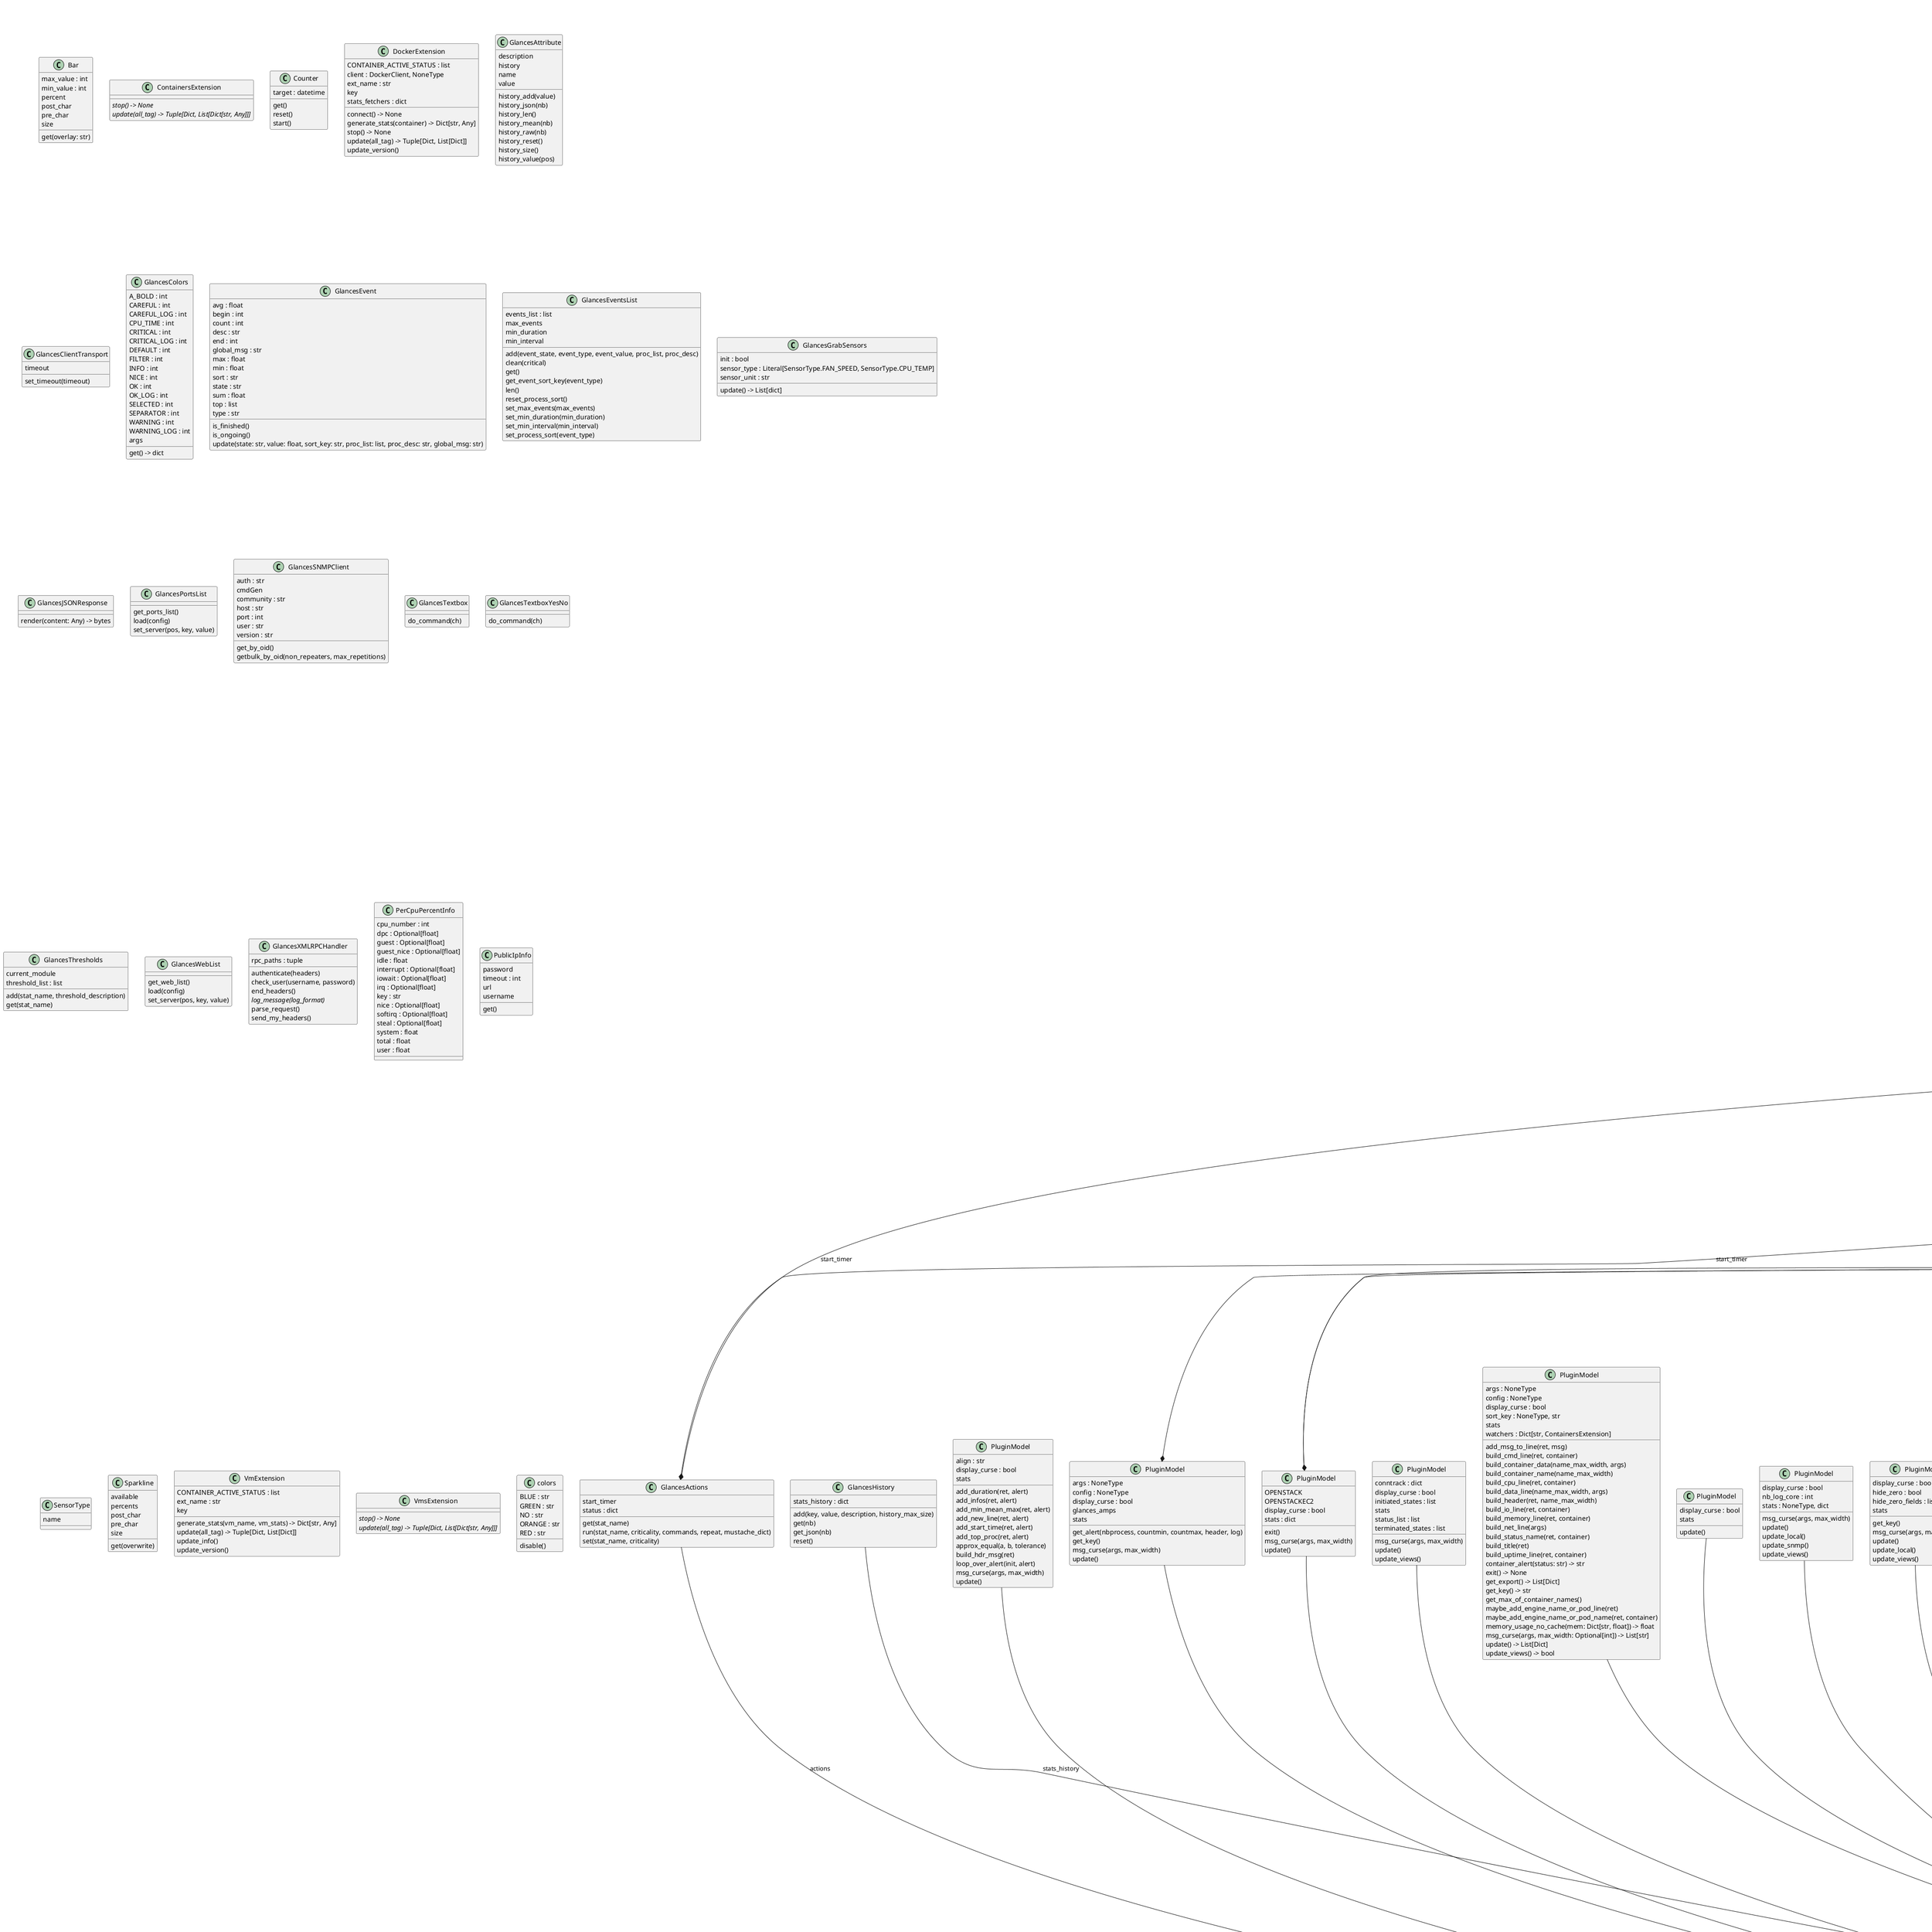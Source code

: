 @startuml classes
set namespaceSeparator none
class "AmdGPU" as glances.plugins.gpu.cards.amd.AmdGPU {
  device_folders : list
  drm_root_folder : str
  {abstract}exit()
  get_device_stats()
}
class "Amp" as glances.amps.default.Amp {
  AUTHOR : str
  DESCRIPTION : str
  EMAIL : str
  NAME : str
  VERSION : str
  update(process_list)
}
class "Amp" as glances.amps.nginx.Amp {
  AUTHOR : str
  DESCRIPTION : str
  EMAIL : str
  NAME : str
  VERSION : str
  update(process_list)
}
class "Amp" as glances.amps.systemd.Amp {
  AUTHOR : str
  DESCRIPTION : str
  EMAIL : str
  NAME : str
  VERSION : str
  update(process_list)
}
class "Amp" as glances.amps.systemv.Amp {
  AUTHOR : str
  DESCRIPTION : str
  EMAIL : str
  NAME : str
  VERSION : str
  update(process_list)
}
class "AmpsList" as glances.amps_list.AmpsList {
  args
  config
  get()
  getList()
  load_configs()
  set(new_dict)
  update()
}
class "AutoDiscovered" as glances.autodiscover.AutoDiscovered {
  add_server(name, ip, port)
  get_servers_list()
  remove_server(name)
  set_server(server_pos, key, value)
}
class "Bar" as glances.outputs.glances_bars.Bar {
  max_value : int
  min_value : int
  percent
  post_char
  pre_char
  size
  get(overlay: str)
}
class "Config" as glances.config.Config {
  config_dir : NoneType
  config_filename : str
  loaded_config_file
  parser : ConfigParser
  re_pattern
  as_dict()
  config_file_paths()
  get_bool_value(section, option, default)
  get_float_value(section, option, default)
  get_int_value(section, option, default)
  get_list_value(section, option, default, separator)
  get_value(section, option, default)
  has_section(section)
  items(section)
  read()
  sections()
  sections_set_default()
  set_default(section, option, default)
  set_default_cwc(section, option_header, cwc)
}
class "ContainersExtension" as glances.plugins.containers.engines.ContainersExtension {
  {abstract}stop() -> None
  {abstract}update(all_tag) -> Tuple[Dict, List[Dict[str, Any]]]
}
class "Counter" as glances.timer.Counter {
  target : datetime
  get()
  reset()
  start()
}
class "CpuInfo" as glances.cpu_percent.CpuInfo {
  cpu_hz : Optional[float]
  cpu_hz_current : Optional[float]
  cpu_name : str
}
class "CpuPercent" as glances.cpu_percent.CpuPercent {
  cached_timer_cpu : int
  cached_timer_cpu_info : int
  cpu_info
  cpu_percent : float, list
  percpu_percent
  timer_cpu
  timer_cpu_info
  timer_percpu
  get_cpu() -> float
  get_info() -> CpuInfo
  get_key()
  get_percpu() -> List[PerCpuPercentInfo]
}
class "DockerExtension" as glances.plugins.containers.engines.docker.DockerExtension {
  CONTAINER_ACTIVE_STATUS : list
  client : DockerClient, NoneType
  ext_name : str
  key
  stats_fetchers : dict
  connect() -> None
  generate_stats(container) -> Dict[str, Any]
  stop() -> None
  update(all_tag) -> Tuple[Dict, List[Dict]]
  update_version()
}
class "DockerStatsFetcher" as glances.plugins.containers.engines.docker.DockerStatsFetcher {
  MANDATORY_MEMORY_FIELDS : list
  activity_stats
  time_since_update
  stop()
}
class "Export" as glances.exports.glances_cassandra.Export {
  cluster
  export_enable : bool
  keyspace : NoneType
  password : NoneType
  protocol_version : int
  replication_factor : int
  session
  table : NoneType
  username : NoneType
  exit()
  export(name, columns, points)
  init()
}
class "Export" as glances.exports.glances_couchdb.Export {
  client : NoneType
  export_enable : bool
  export(name, columns, points)
  init()
}
class "Export" as glances.exports.glances_csv.Export {
  csv_file
  csv_filename
  export_enable : bool
  first_line : bool
  old_header : NoneType
  writer
  exit()
  {abstract}export(name, columns, points)
  update(stats)
}
class "Export" as glances.exports.glances_elasticsearch.Export {
  client : NoneType
  export_enable : bool
  index : NoneType
  export(name, columns, points)
  init()
}
class "Export" as glances.exports.glances_graph.Export {
  export_enable : bool
  generate_every : int
  height : int
  path
  style
  width : int
  exit()
  export(title, data)
  update(stats)
}
class "Export" as glances.exports.glances_graphite.Export {
  client : NoneType
  debug : bool
  export_enable : bool
  port : int
  prefix : NoneType, str
  system_name : NoneType
  export(name, columns, points)
  init()
}
class "Export" as glances.exports.glances_influxdb.Export {
  client : NoneType
  db : NoneType
  export_enable : bool
  hostname : NoneType
  password : NoneType
  prefix : NoneType
  protocol : str
  tags : NoneType
  user : NoneType
  export(name, columns, points)
  init()
}
class "Export" as glances.exports.glances_influxdb2.Export {
  bucket : NoneType
  client : NoneType
  export_enable : bool
  hostname : NoneType
  interval : NoneType, int
  org : NoneType
  prefix : NoneType
  protocol : str
  tags : NoneType
  token : NoneType
  export(name, columns, points)
  init()
}
class "Export" as glances.exports.glances_json.Export {
  buffer : dict
  export_enable : bool
  json_file
  json_filename
  exit()
  export(name, columns, points)
}
class "Export" as glances.exports.glances_kafka.Export {
  client : NoneType
  compression : NoneType
  export_enable : bool
  tags : NoneType
  topic : NoneType
  exit()
  export(name, columns, points)
  init()
}
class "Export" as glances.exports.glances_mongodb.Export {
  client : NoneType
  db : NoneType
  export_enable : bool
  password : NoneType
  user : NoneType
  database()
  export(name, columns, points)
  init()
}
class "Export" as glances.exports.glances_mqtt.Export {
  callback_api_version
  client : NoneType
  devicename
  export_enable : bool
  password : NoneType
  port
  tls : str
  topic : NoneType, str
  topic_structure
  user : NoneType, str
  export(name, columns, points)
  init()
}
class "Export" as glances.exports.glances_opentsdb.Export {
  client : NoneType
  export_enable : bool
  prefix : NoneType, str
  tags : NoneType
  exit()
  export(name, columns, points)
  init()
}
class "Export" as glances.exports.glances_prometheus.Export {
  METRIC_SEPARATOR : str
  export_enable : bool
  labels : str
  prefix : str
  export(name, columns, points)
  init()
}
class "Export" as glances.exports.glances_rabbitmq.Export {
  client : NoneType
  export_enable : bool
  hostname
  password : NoneType
  protocol : NoneType, str
  queue : NoneType
  user : NoneType
  export(name, columns, points)
  init()
}
class "Export" as glances.exports.glances_restful.Export {
  buffer : dict
  client : NoneType, str
  export_enable : bool
  path : NoneType
  protocol : NoneType
  export(name, columns, points)
  init()
}
class "Export" as glances.exports.glances_riemann.Export {
  client : NoneType
  export_enable : bool
  hostname
  export(name, columns, points)
  init()
}
class "Export" as glances.exports.glances_statsd.Export {
  client : NoneType
  export_enable : bool
  prefix : NoneType, str
  export(name, columns, points)
  init()
}
class "Export" as glances.exports.glances_zeromq.Export {
  client : NoneType, Socket
  context : Context, NoneType
  export_enable : bool
  prefix : NoneType
  exit()
  export(name, columns, points)
  init()
}
class "FolderList" as glances.folder_list.FolderList {
  config
  first_grab : bool
  timer_folders : list
  careful(item)
  critical(item)
  get()
  getAll()
  path(item)
  set(new_list)
  setAll(new_list)
  update(key)
  warning(item)
}
class "GlancesActions" as glances.actions.GlancesActions {
  start_timer
  status : dict
  get(stat_name)
  run(stat_name, criticality, commands, repeat, mustache_dict)
  set(stat_name, criticality)
}
class "GlancesAmp" as glances.amps.amp.GlancesAmp {
  AUTHOR : str
  DESCRIPTION : str
  EMAIL : str
  NAME : str
  VERSION : str
  amp_name : str
  args : NoneType
  configs : dict
  timer
  count()
  count_max()
  count_min()
  enable()
  get(key)
  load_config(config)
  one_line()
  refresh()
  regex()
  result()
  set_count(count)
  set_result(result, separator)
  should_update()
  time_until_refresh()
  update_wrapper(process_list)
}
class "GlancesAttribute" as glances.attribute.GlancesAttribute {
  description
  history
  name
  value
  history_add(value)
  history_json(nb)
  history_len()
  history_mean(nb)
  history_raw(nb)
  history_reset()
  history_size()
  history_value(pos)
}
class "GlancesAutoDiscoverClient" as glances.autodiscover.GlancesAutoDiscoverClient {
  info
  zeroconf
  close()
  find_active_ip_address()
}
class "GlancesAutoDiscoverListener" as glances.autodiscover.GlancesAutoDiscoverListener {
  servers
  add_service(zeroconf, srv_type, srv_name)
  get_servers_list()
  remove_service(zeroconf, srv_type, srv_name)
  set_server(server_pos, key, value)
}
class "GlancesAutoDiscoverServer" as glances.autodiscover.GlancesAutoDiscoverServer {
  browser
  listener
  zeroconf
  zeroconf_enable_tag : bool
  close()
  get_servers_list()
  set_server(server_pos, key, value)
}
class "GlancesClient" as glances.client.GlancesClient {
  args : NoneType
  client : ServerProxy
  client_mode
  config : NoneType
  quiet
  refresh_time
  return_to_browser : bool
  screen
  stats
  uri : str
  end()
  log_and_exit(msg)
  login()
  serve_forever()
  update()
  update_glances()
  update_snmp()
}
class "GlancesClientBrowser" as glances.client_browser.GlancesClientBrowser {
  args : NoneType
  autodiscover_server : NoneType
  config : NoneType
  password : NoneType
  screen
  static_server : NoneType
  end()
  get_servers_list()
  load()
  serve_forever()
  set_in_selected(key, value)
}
class "GlancesClientTransport" as glances.client.GlancesClientTransport {
  timeout
  set_timeout(timeout)
}
class "GlancesColors" as glances.outputs.glances_colors.GlancesColors {
  A_BOLD : int
  CAREFUL : int
  CAREFUL_LOG : int
  CPU_TIME : int
  CRITICAL : int
  CRITICAL_LOG : int
  DEFAULT : int
  FILTER : int
  INFO : int
  NICE : int
  OK : int
  OK_LOG : int
  SELECTED : int
  SEPARATOR : int
  WARNING : int
  WARNING_LOG : int
  args
  get() -> dict
}
class "GlancesCursesBrowser" as glances.outputs.glances_curses_browser.GlancesCursesBrowser {
  active_server
  cursor
  cursor_position : int
  first_scan : bool
  is_end : bool
  pressedkey
  cursor_down(stats)
  cursor_pagedown(stats)
  cursor_pageup(stats)
  cursor_up(stats)
  display(stats, cs_status)
  flush(stats)
  get_pagelines(stats)
  update(stats, duration, cs_status, return_to_browser)
}
class "GlancesCursesClient" as glances.outputs.glances_curses.GlancesCursesClient {
}
class "GlancesCursesStandalone" as glances.outputs.glances_curses.GlancesCursesStandalone {
}
class "GlancesEvent" as glances.event.GlancesEvent {
  avg : float
  begin : int
  count : int
  desc : str
  end : int
  global_msg : str
  max : float
  min : float
  sort : str
  state : str
  sum : float
  top : list
  type : str
  is_finished()
  is_ongoing()
  update(state: str, value: float, sort_key: str, proc_list: list, proc_desc: str, global_msg: str)
}
class "GlancesEventsList" as glances.events_list.GlancesEventsList {
  events_list : list
  max_events
  min_duration
  min_interval
  add(event_state, event_type, event_value, proc_list, proc_desc)
  clean(critical)
  get()
  get_event_sort_key(event_type)
  len()
  reset_process_sort()
  set_max_events(max_events)
  set_min_duration(min_duration)
  set_min_interval(min_interval)
  set_process_sort(event_type)
}
class "GlancesExport" as glances.exports.export.GlancesExport {
  args : NoneType
  config : NoneType
  export_enable : bool
  export_name : str
  host : NoneType
  non_exportable_plugins : list
  port : NoneType
  build_export(stats)
  exit()
  {abstract}export(name, columns, points)
  get_item_key(item)
  last_exported_list()
  load_conf(section, mandatories, options)
  parse_tags(tags)
  plugins_to_export(stats)
  update(stats)
}
class "GlancesFilter" as glances.filter.GlancesFilter {
  filter
  filter_input
  filter_key
  filter_re
  is_filtered(process)
}
class "GlancesFilterList" as glances.filter.GlancesFilterList {
  filter
  is_filtered(process)
}
class "GlancesGrabBat" as glances.plugins.sensors.sensor.glances_batpercent.GlancesGrabBat {
  bat : NoneType
  bat_list : list
  battery_percent
  get()
  update()
}
class "GlancesGrabHDDTemp" as glances.plugins.sensors.sensor.glances_hddtemp.GlancesGrabHDDTemp {
  args : NoneType
  cache : bytes, str
  hddtemp_list : list
  host : str
  port : int
  fetch()
  get()
  reset()
}
class "GlancesGrabSensors" as glances.plugins.sensors.GlancesGrabSensors {
  init : bool
  sensor_type : Literal[SensorType.FAN_SPEED, SensorType.CPU_TEMP]
  sensor_unit : str
  update() -> List[dict]
}
class "GlancesHistory" as glances.history.GlancesHistory {
  stats_history : dict
  add(key, value, description, history_max_size)
  get(nb)
  get_json(nb)
  reset()
}
class "GlancesIRQ" as glances.plugins.irq.GlancesIRQ {
  IRQ_FILE : str
  cpu_number : int
  lasts : dict
  stats : list
  get()
  get_key()
  reset()
}
class "GlancesInstance" as glances.server.GlancesInstance {
  cached_time
  stats
  timer
  getAll()
  getAllLimits()
  getAllPlugins()
  getAllViews()
  getPlugin(plugin)
  getPluginView(plugin)
  init()
}
class "GlancesJSONResponse" as glances.outputs.glances_restful_api.GlancesJSONResponse {
  render(content: Any) -> bytes
}
class "GlancesMain" as glances.main.GlancesMain {
  DEFAULT_REFRESH_TIME : int
  args : Namespace, NoneType
  cached_time : int
  client_tag : bool
  config
  example_of_use : str
  password : str
  server_port : int
  username : str
  web_server_port : int
  check_mode_compatibility()
  get_args()
  get_config()
  get_mode()
  init_args()
  init_client_server(args)
  init_debug(args)
  init_plugins(args)
  init_refresh_rate(args)
  init_ui_mode(args)
  is_client()
  is_client_browser()
  is_server()
  is_standalone()
  is_webserver()
  parse_args()
  version_msg()
}
class "GlancesPassword" as glances.password.GlancesPassword {
  config : NoneType
  password_dir
  password_file
  password_filename : str
  username : str
  check_password(hashed_password, plain_password)
  get_hash(plain_password, salt)
  get_password(description, confirm, clear)
  hash_password(plain_password)
  load_password()
  local_password_path()
  save_password(hashed_password)
}
class "GlancesPasswordList" as glances.password_list.GlancesPasswordList {
  get_password(host)
  load(config)
  set_password(host, password)
}
class "GlancesPluginModel" as glances.plugins.plugin.model.GlancesPluginModel {
  actions
  alias : dict
  align
  args : NoneType
  fields_description : NoneType
  hide_zero : bool
  hide_zero_fields : list
  input_method
  items_history_list : NoneType
  limits
  plugin_name
  refresh_timer
  short_system_name
  stats : NoneType
  stats_history
  stats_init_value : dict
  stats_previous : NoneType
  time_since_last_update : NoneType
  views : dict
  auto_unit(number, low_precision, min_symbol, none_symbol)
  curse_add_line(msg, decoration, optional, additional, splittable)
  curse_add_stat(key, width, header, display_key, separator, trailer)
  curse_new_line()
  exit()
  filter_stats(stats)
  get_alert(current, minimum, maximum, highlight_zero, is_max, header, action_key, log)
  get_alert_log(current, minimum, maximum, header, action_key)
  get_conf_value(value, header, plugin_name, default)
  get_export()
  get_export_history(item)
  get_init_value()
  get_item_info(item, key, default)
  get_items_history_list()
  get_json()
  get_json_views(item, key, option)
  get_key()
  get_limit(criticality, stat_name)
  get_limit_action(criticality, stat_name)
  get_limit_log(stat_name, default_action)
  get_limits(item)
  get_raw()
  get_raw_history(item, nb)
  get_raw_stats_item(item)
  get_raw_stats_value(item, value)
  get_refresh()
  get_refresh_time()
  get_stat_name(header)
  get_stats()
  get_stats_action()
  get_stats_display(args, max_width)
  get_stats_history(item, nb)
  get_stats_item(item)
  get_stats_snmp(bulk, snmp_oid)
  get_stats_value(item, value)
  get_trend(item, nb)
  get_views(item, key, option)
  has_alias(header)
  history_enable()
  init_stats_history()
  is_disabled(plugin_name)
  is_display(value, header)
  is_enabled(plugin_name)
  is_hide(value, header)
  is_limit(criticality, stat_name)
  is_show(value, header)
  load_limits(config)
  manage_action(stat_name, trigger, header, action_key)
  manage_threshold(stat_name, trigger)
  msg_curse(args, max_width)
  read_alias()
  reset()
  reset_stats_history()
  reset_views()
  set_limits(item, value)
  set_refresh(value)
  set_stats(input_stats)
  set_views(input_views)
  sorted_stats()
  trend_msg(trend, significant)
  update_stats_history()
  update_views()
}
class "GlancesPortsList" as glances.ports_list.GlancesPortsList {
  get_ports_list()
  load(config)
  set_server(pos, key, value)
}
class "GlancesProcesses" as glances.processes.GlancesProcesses {
  args : NoneType
  auto_sort : NoneType, bool
  cache_timeout : int
  cache_timer
  disable_extended_tag : bool
  disable_gids : bool
  disable_io_counters : bool
  disable_tag : bool
  export_process_filter
  extended_process : NoneType, dict
  io_old : dict
  max_processes
  no_kernel_threads : bool
  pid_max
  process_filter
  process_filter_input
  process_filter_key
  process_filter_re
  processcount : dict
  processes_count
  processlist : list
  processlist_cache : dict
  processlist_export : list
  sort_key
  sort_reverse
  disable()
  disable_extended()
  disable_kernel_threads()
  enable()
  enable_extended()
  get_count()
  get_export()
  get_extended_stats(proc)
  get_list(sorted_by, as_programs)
  get_max_values(key)
  is_selected_extended_process(position)
  kill(pid, timeout)
  max_values()
  nice_decrease(pid)
  nice_increase(pid)
  reset_internal_cache()
  reset_max_values()
  reset_processcount()
  set_args(args)
  set_max_values(key, value)
  set_sort_key(key, auto)
  update()
  update_export_list(processlist)
  update_list(processlist)
  update_processcount(plist)
}
class "GlancesRestfulApi" as glances.outputs.glances_restful_api.GlancesRestfulApi {
  API_VERSION : str
  STATIC_PATH
  TEMPLATE_PATH
  args : NoneType
  bind_url : str
  config : NoneType
  plugins_list
  stats : NoneType
  timer
  url_prefix : str
  uvicorn_server : NoneType
  authentication(creds: Annotated[HTTPBasicCredentials, Depends(security)])
  end()
  load_config(config)
  start(stats: GlancesStats) -> None
}
class "GlancesSNMPClient" as glances.snmp.GlancesSNMPClient {
  auth : str
  cmdGen
  community : str
  host : str
  port : int
  user : str
  version : str
  get_by_oid()
  getbulk_by_oid(non_repeaters, max_repetitions)
}
class "GlancesServer" as glances.server.GlancesServer {
  args : NoneType
  autodiscover_client
  server
  add_user(username, password)
  end()
  serve_forever()
}
class "GlancesStandalone" as glances.standalone.GlancesStandalone {
  args : NoneType
  config : NoneType
  outdated
  quiet
  refresh_time
  screen
  stats
  display_modules_list()
  end()
  serve_forever()
  serve_issue()
  serve_n(n)
}
class "GlancesStaticServer" as glances.static_list.GlancesStaticServer {
  get_servers_list()
  load(config)
  set_server(server_pos, key, value)
}
class "GlancesStats" as glances.stats.GlancesStats {
  args : NoneType
  config : NoneType
  first_export : bool
  header : str
  end()
  export(input_stats)
  getAll()
  getAllAsDict(plugin_list)
  getAllExports(plugin_list)
  getAllExportsAsDict(plugin_list)
  getAllLimits(plugin_list)
  getAllLimitsAsDict(plugin_list)
  getAllViews(plugin_list)
  getAllViewsAsDict(plugin_list)
  getExportsList(enable)
  getPluginsList(enable)
  get_plugin(plugin_name)
  get_plugin_view(plugin_name)
  load_additional_plugins(args, config)
  load_exports(args)
  load_limits(config)
  load_modules(args)
  load_plugins(args)
  update()
}
class "GlancesStatsClient" as glances.stats_client.GlancesStatsClient {
  args : NoneType
  config : NoneType
  set_plugins(input_plugins)
  update(input_stats)
}
class "GlancesStatsClientSNMP" as glances.stats_client_snmp.GlancesStatsClientSNMP {
  args : NoneType
  config : NoneType
  os_name : NoneType
  system_name : NoneType
  check_snmp()
  get_system_name(oid_system_name)
  update()
}
class "GlancesStatsServer" as glances.stats_server.GlancesStatsServer {
  all_stats : defaultdict
  getAll()
  update(input_stats)
}
class "GlancesStdout" as glances.outputs.glances_stdout.GlancesStdout {
  args : NoneType
  config : NoneType
  plugins_list : list
  build_list()
  {abstract}end()
  update(stats, duration)
}
class "GlancesStdoutApiDoc" as glances.outputs.glances_stdout_apidoc.GlancesStdoutApiDoc {
  args : NoneType
  config : NoneType
  {abstract}end()
  update(stats, duration)
}
class "GlancesStdoutCsv" as glances.outputs.glances_stdout_csv.GlancesStdoutCsv {
  args : NoneType
  config : NoneType
  header : bool
  na : str
  plugins_list : list
  separator : str
  build_data(plugin, attribute, stat)
  build_header(plugin, attribute, stat)
  build_list()
  {abstract}end()
  update(stats, duration)
}
class "GlancesStdoutIssue" as glances.outputs.glances_stdout_issue.GlancesStdoutIssue {
  args : NoneType
  config : NoneType
  {abstract}end()
  print_issue(plugin, result, message)
  print_version()
  update(stats, duration)
}
class "GlancesStdoutJson" as glances.outputs.glances_stdout_json.GlancesStdoutJson {
  args : NoneType
  config : NoneType
  plugins_list
  build_list()
  {abstract}end()
  update(stats, duration)
}
class "GlancesTextbox" as glances.outputs.glances_curses.GlancesTextbox {
  do_command(ch)
}
class "GlancesTextboxYesNo" as glances.outputs.glances_curses.GlancesTextboxYesNo {
  do_command(ch)
}
class "GlancesThresholdCareful" as glances.thresholds.GlancesThresholdCareful {
}
class "GlancesThresholdCritical" as glances.thresholds.GlancesThresholdCritical {
}
class "GlancesThresholdOk" as glances.thresholds.GlancesThresholdOk {
}
class "GlancesThresholdWarning" as glances.thresholds.GlancesThresholdWarning {
}
class "GlancesThresholds" as glances.thresholds.GlancesThresholds {
  current_module
  threshold_list : list
  add(stat_name, threshold_description)
  get(stat_name)
}
class "GlancesUvicornServer" as glances.outputs.glances_restful_api.GlancesUvicornServer {
  should_exit : bool
  {abstract}install_signal_handlers()
  run_in_thread(timeout)
}
class "GlancesWebList" as glances.web_list.GlancesWebList {
  get_web_list()
  load(config)
  set_server(pos, key, value)
}
class "GlancesWebServer" as glances.webserver.GlancesWebServer {
  stats
  web
  end()
  serve_forever()
}
class "GlancesXMLRPCHandler" as glances.server.GlancesXMLRPCHandler {
  rpc_paths : tuple
  authenticate(headers)
  check_user(username, password)
  end_headers()
  {abstract}log_message(log_format)
  parse_request()
  send_my_headers()
}
class "GlancesXMLRPCServer" as glances.server.GlancesXMLRPCServer {
  address_family
  bind_address
  bind_port : int
  config : NoneType
  finished : bool
  isAuth : bool
  user_dict : dict
  end()
  serve_forever()
}
class "NvidiaGPU" as glances.plugins.gpu.cards.nvidia.NvidiaGPU {
  device_handles : list
  exit()
  get_device_stats()
}
class "Outdated" as glances.outdated.Outdated {
  args
  cache_dir
  cache_file
  config
  data : dict
  get_pypi_version()
  installed_version()
  is_outdated()
  latest_version()
  load_config(config)
  refresh_date()
}
class "PerCpuPercentInfo" as glances.cpu_percent.PerCpuPercentInfo {
  cpu_number : int
  dpc : Optional[float]
  guest : Optional[float]
  guest_nice : Optional[float]
  idle : float
  interrupt : Optional[float]
  iowait : Optional[float]
  irq : Optional[float]
  key : str
  nice : Optional[float]
  softirq : Optional[float]
  steal : Optional[float]
  system : float
  total : float
  user : float
}
class "PluginModel" as glances.plugins.alert.PluginModel {
  align : str
  display_curse : bool
  stats
  add_duration(ret, alert)
  add_infos(ret, alert)
  add_min_mean_max(ret, alert)
  add_new_line(ret, alert)
  add_start_time(ret, alert)
  add_top_proc(ret, alert)
  approx_equal(a, b, tolerance)
  build_hdr_msg(ret)
  loop_over_alert(init, alert)
  msg_curse(args, max_width)
  update()
}
class "PluginModel" as glances.plugins.amps.PluginModel {
  args : NoneType
  config : NoneType
  display_curse : bool
  glances_amps
  stats
  get_alert(nbprocess, countmin, countmax, header, log)
  get_key()
  msg_curse(args, max_width)
  update()
}
class "PluginModel" as glances.plugins.cloud.PluginModel {
  OPENSTACK
  OPENSTACKEC2
  display_curse : bool
  stats : dict
  exit()
  msg_curse(args, max_width)
  update()
}
class "PluginModel" as glances.plugins.connections.PluginModel {
  conntrack : dict
  display_curse : bool
  initiated_states : list
  stats
  status_list : list
  terminated_states : list
  msg_curse(args, max_width)
  update()
  update_views()
}
class "PluginModel" as glances.plugins.containers.PluginModel {
  args : NoneType
  config : NoneType
  display_curse : bool
  sort_key : NoneType, str
  stats
  watchers : Dict[str, ContainersExtension]
  add_msg_to_line(ret, msg)
  build_cmd_line(ret, container)
  build_container_data(name_max_width, args)
  build_container_name(name_max_width)
  build_cpu_line(ret, container)
  build_data_line(name_max_width, args)
  build_header(ret, name_max_width)
  build_io_line(ret, container)
  build_memory_line(ret, container)
  build_net_line(args)
  build_status_name(ret, container)
  build_title(ret)
  build_uptime_line(ret, container)
  container_alert(status: str) -> str
  exit() -> None
  get_export() -> List[Dict]
  get_key() -> str
  get_max_of_container_names()
  maybe_add_engine_name_or_pod_line(ret)
  maybe_add_engine_name_or_pod_name(ret, container)
  memory_usage_no_cache(mem: Dict[str, float]) -> float
  msg_curse(args, max_width: Optional[int]) -> List[str]
  update() -> List[Dict]
  update_views() -> bool
}
class "PluginModel" as glances.plugins.core.PluginModel {
  display_curse : bool
  stats
  update()
}
class "PluginModel" as glances.plugins.cpu.PluginModel {
  display_curse : bool
  nb_log_core : int
  stats : NoneType, dict
  msg_curse(args, max_width)
  update()
  update_local()
  update_snmp()
  update_views()
}
class "PluginModel" as glances.plugins.diskio.PluginModel {
  display_curse : bool
  hide_zero : bool
  hide_zero_fields : list
  stats
  get_key()
  msg_curse(args, max_width)
  update()
  update_local()
  update_views()
}
class "PluginModel" as glances.plugins.folders.PluginModel {
  args : NoneType
  config : NoneType
  display_curse : bool
  glances_folders
  stats : list
  get_alert(stat, header)
  get_key()
  msg_curse(args, max_width)
  update()
}
class "PluginModel" as glances.plugins.fs.PluginModel {
  display_curse : bool
  stats
  get_key()
  msg_curse(args, max_width)
  update()
  update_local()
  update_snmp()
  update_views()
}
class "PluginModel" as glances.plugins.gpu.PluginModel {
  amd
  display_curse : bool
  nvidia
  stats
  exit()
  get_key()
  msg_curse(args, max_width)
  update()
  update_views()
}
class "PluginModel" as glances.plugins.help.PluginModel {
  args : NoneType
  config : NoneType
  display_curse : bool
  view_data : dict
  generate_view_data()
  get_view_data(args)
  msg_curse(args, max_width)
  {abstract}reset()
  {abstract}update()
}
class "PluginModel" as glances.plugins.ip.PluginModel {
  display_curse : bool
  public_address : str
  public_address_refresh_interval : int
  public_api
  public_disabled
  public_field : list
  public_info : NoneType, str
  public_password
  public_template
  public_username
  stats
  ip_to_cidr(ip)
  msg_curse(args, max_width)
  public_info_for_human(public_info)
  update()
}
class "PluginModel" as glances.plugins.irq.PluginModel {
  display_curse : bool
  irq
  stats
  get_key()
  msg_curse(args, max_width)
  update()
  update_views()
}
class "PluginModel" as glances.plugins.load.PluginModel {
  display_curse : bool
  stats : dict
  msg_curse(args, max_width)
  update()
  update_views()
}
class "PluginModel" as glances.plugins.mem.PluginModel {
  display_curse : bool
  stats : dict
  msg_curse(args, max_width)
  update()
  update_views()
}
class "PluginModel" as glances.plugins.memswap.PluginModel {
  display_curse : bool
  stats : dict
  msg_curse(args, max_width)
  update()
  update_views()
}
class "PluginModel" as glances.plugins.network.PluginModel {
  display_curse : bool
  hide_no_ip
  hide_no_up
  hide_zero : bool
  hide_zero_fields : list
  stats : NoneType
  get_key()
  msg_curse(args, max_width)
  update()
  update_local()
  update_views()
}
class "PluginModel" as glances.plugins.now.PluginModel {
  align : str
  display_curse : bool
  stats
  strftime
  msg_curse(args, max_width)
  update()
}
class "PluginModel" as glances.plugins.percpu.PluginModel {
  display_curse : bool
  max_cpu_display : int
  stats
  define_headers_from_os()
  display_cpu_header_in_columns(cpu, return_)
  display_cpu_stats_in_columns(cpu, header, return_)
  display_cpu_stats_per_line(header, return_)
  get_key()
  manage_max_cpu_to_display()
  maybe_build_string_msg(header, return_)
  msg_curse(args, max_width)
  summarize_all_cpus_not_displayed(percpu_list, header, return_)
  update()
}
class "PluginModel" as glances.plugins.ports.PluginModel {
  args : NoneType
  config : NoneType
  display_curse : bool
  stats : list
  exit()
  get_key()
  get_ports_alert(port, header, log)
  get_web_alert(web, header, log)
  msg_curse(args, max_width)
  update()
}
class "PluginModel" as glances.plugins.processcount.PluginModel {
  display_curse : bool
  stats : dict
  disable_extended()
  enable_extended()
  msg_curse(args, max_width)
  update()
}
class "PluginModel" as glances.plugins.processlist.PluginModel {
  display_curse : bool
  layout_header : dict
  layout_stat : dict
  max_values : dict
  mmm_max : dict
  mmm_min : dict
  nb_log_core : int
  pid_max : NoneType, int
  stats : list
  tag_proc_time : bool
  add_cpu_line(ret, prog)
  add_io_and_network_lines(ret, prog)
  add_ionice_line(headers, default)
  add_memory_info_lines(ret, prog)
  add_memory_line(ret, prog)
  add_title_line(ret, prog)
  get_export()
  get_headers(k)
  get_key()
  get_nice_alert(value)
  get_process_curses_data(p, selected, args)
  is_selected_process(args)
  maybe_add_cpu_affinity_line(ret, prog)
  maybe_add_ionice_line(ret, prog)
  maybe_add_memory_swap_line(ret, prog)
  msg_curse(args, max_width)
  update()
  update_local()
}
class "PluginModel" as glances.plugins.psutilversion.PluginModel {
  stats : NoneType, str
  reset()
  update()
}
class "PluginModel" as glances.plugins.quicklook.PluginModel {
  AVAILABLE_STATS_LIST : list
  DEFAULT_STATS_LIST : list
  display_curse : bool
  max_cpu_display : int
  stats
  stats_list : list
  msg_curse(args, max_width)
  update()
  update_views()
}
class "PluginModel" as glances.plugins.raid.PluginModel {
  display_curse : bool
  stats
  msg_curse(args, max_width)
  raid_alert(status, used, available, raid_type) -> str
  update()
}
class "PluginModel" as glances.plugins.sensors.PluginModel {
  display_curse : bool
  sensors_grab_map : Dict[SensorType, Any]
  stats
  battery_trend(stats)
  get_key()
  msg_curse(args, max_width)
  update()
  update_views()
}
class "PluginModel" as glances.plugins.sensors.sensor.glances_batpercent.PluginModel {
  display_curse : bool
  glances_grab_bat
  stats : list
  update()
}
class "PluginModel" as glances.plugins.sensors.sensor.glances_hddtemp.PluginModel {
  display_curse : bool
  hddtemp
  stats : list
  update()
}
class "PluginModel" as glances.plugins.smart.PluginModel {
  display_curse : bool
  stats : list
  get_key()
  msg_curse(args, max_width)
  update()
}
class "PluginModel" as glances.plugins.system.PluginModel {
  display_curse : bool
  stats : dict
  system_info_msg : NoneType
  add_human_readable_name(stats)
  get_linux_version_and_distro()
  get_stats_from_std_sys_lib(stats)
  get_win_version_and_platform(stats)
  msg_curse(args, max_width)
  update()
  update_stats_with_snmp()
}
class "PluginModel" as glances.plugins.uptime.PluginModel {
  align : str
  display_curse : bool
  stats : str
  uptime
  get_export()
  msg_curse(args, max_width)
  update()
}
class "PluginModel" as glances.plugins.version.PluginModel {
  stats : NoneType, str
  reset()
  update()
}
class "PluginModel" as glances.plugins.vms.PluginModel {
  args : NoneType
  config : NoneType
  display_curse : bool
  sort_key : NoneType, str
  stats
  watchers : Dict[str, VmsExtension]
  get_export() -> List[Dict]
  get_key() -> str
  msg_curse(args, max_width: Optional[int]) -> List[str]
  update() -> List[Dict]
  update_views() -> bool
  vm_alert(status: str) -> str
}
class "PluginModel" as glances.plugins.wifi.PluginModel {
  display_curse : bool
  stats
  exit()
  get_alert(value)
  get_key()
  msg_curse(args, max_width)
  update()
  update_views()
}
class "PodmanContainerStatsFetcher" as glances.plugins.containers.engines.podman.PodmanContainerStatsFetcher {
  MANDATORY_FIELDS : list
  activity_stats
  time_since_update
  get_streamed_stats() -> Dict[str, Any]
  stop()
}
class "PodmanExtension" as glances.plugins.containers.engines.podman.PodmanExtension {
  CONTAINER_ACTIVE_STATUS : list
  client : NoneType
  container_stats_fetchers : dict
  ext_name : str
  key
  podman_sock
  pods_stats_fetcher : NoneType
  connect()
  generate_stats(container) -> Dict[str, Any]
  stop() -> None
  update(all_tag) -> Tuple[Dict, list[Dict[str, Any]]]
  update_version()
}
class "PodmanPodStatsFetcher" as glances.plugins.containers.engines.podman.PodmanPodStatsFetcher {
  activity_stats
  stop()
}
class "PublicIpInfo" as glances.plugins.ip.PublicIpInfo {
  password
  timeout : int
  url
  username
  get()
}
class "SensorType" as glances.plugins.sensors.SensorType {
  name
}
class "Sparkline" as glances.outputs.glances_sparklines.Sparkline {
  available
  percents
  post_char
  pre_char
  size
  get(overwrite)
}
class "ThreadOpenStack" as glances.plugins.cloud.ThreadOpenStack {
  OPENSTACK_API_METADATA : dict
  OPENSTACK_API_URL : str
  OPENSTACK_PLATFORM : str
  stats
  run()
  stop(timeout)
  stopped()
}
class "ThreadOpenStackEC2" as glances.plugins.cloud.ThreadOpenStackEC2 {
  OPENSTACK_API_METADATA : dict
  OPENSTACK_API_URL : str
  OPENSTACK_PLATFORM : str
}
class "ThreadScanner" as glances.plugins.ports.ThreadScanner {
  plugin_name : str
  stats
  get_key()
  run()
  stop(timeout)
  stopped()
}
class "ThreadedIterableStreamer" as glances.stats_streamer.ThreadedIterableStreamer {
  last_update_time
  result_lock : lock
  stats
  stop()
  stopped()
}
class "Timer" as glances.timer.Timer {
  duration
  target
  finished()
  get()
  reset(duration)
  set(duration)
  start()
}
class "VmExtension" as glances.plugins.vms.engines.multipass.VmExtension {
  CONTAINER_ACTIVE_STATUS : list
  ext_name : str
  key
  generate_stats(vm_name, vm_stats) -> Dict[str, Any]
  update(all_tag) -> Tuple[Dict, List[Dict]]
  update_info()
  update_version()
}
class "VmsExtension" as glances.plugins.vms.engines.VmsExtension {
  {abstract}stop() -> None
  {abstract}update(all_tag) -> Tuple[Dict, List[Dict[str, Any]]]
}
class "_GlancesCurses" as glances.outputs.glances_curses._GlancesCurses {
  args : NoneType
  colors_list : dict
  column : int
  config : NoneType
  decrease_nice_process : bool
  edit_filter : bool
  increase_nice_process : bool
  kill_process : bool
  line : int
  next_column : int
  next_line : int
  pressedkey : int
  reset_history_tag : bool
  saved_line : int
  screen
  space_between_column : int
  space_between_line : int
  term_h : int
  term_w : int
  term_window
  catch_actions_from_hotkey(hotkey)
  catch_other_actions_maybe_return_to_browser(return_to_browser)
  clear()
  disable_fullquicklook()
  disable_top()
  display(stats, cs_status)
  display_plugin(plugin_stats, display_optional, display_additional, max_y, add_space)
  display_popup(message, size_x, size_y, duration, popup_type, input_size, input_value, is_password)
  display_stats(plugin_stats, init, helper)
  display_stats_with_current_size(m, y, x)
  enable_fullquicklook()
  enable_top()
  end()
  erase()
  flush(stats, cs_status)
  get_key(window)
  get_next_x_and_x_max(m, x, x_max)
  get_stats_display_height(curse_msg)
  get_stats_display_width(curse_msg, without_option)
  init_column()
  init_line()
  init_line_column()
  kill(process)
  load_config(config)
  loop_position()
  new_column()
  new_line(separator)
  nice_decrease(process)
  nice_increase(process)
  refresh()
  separator_line(color)
  set_cursor(value)
  setup_upper_left_pos(plugin_stats)
  update(stats, duration, cs_status, return_to_browser)
  wait(delay)
}
class "_GlancesThreshold" as glances.thresholds._GlancesThreshold {
  description()
  value()
}
class "colors" as glances.outputs.glances_stdout_issue.colors {
  BLUE : str
  GREEN : str
  NO : str
  ORANGE : str
  RED : str
  disable()
}
glances.amps.default.Amp --|> glances.amps.amp.GlancesAmp
glances.amps.nginx.Amp --|> glances.amps.amp.GlancesAmp
glances.amps.systemd.Amp --|> glances.amps.amp.GlancesAmp
glances.amps.systemv.Amp --|> glances.amps.amp.GlancesAmp
glances.exports.glances_cassandra.Export --|> glances.exports.export.GlancesExport
glances.exports.glances_couchdb.Export --|> glances.exports.export.GlancesExport
glances.exports.glances_csv.Export --|> glances.exports.export.GlancesExport
glances.exports.glances_elasticsearch.Export --|> glances.exports.export.GlancesExport
glances.exports.glances_graph.Export --|> glances.exports.export.GlancesExport
glances.exports.glances_graphite.Export --|> glances.exports.export.GlancesExport
glances.exports.glances_influxdb.Export --|> glances.exports.export.GlancesExport
glances.exports.glances_influxdb2.Export --|> glances.exports.export.GlancesExport
glances.exports.glances_json.Export --|> glances.exports.export.GlancesExport
glances.exports.glances_kafka.Export --|> glances.exports.export.GlancesExport
glances.exports.glances_mongodb.Export --|> glances.exports.export.GlancesExport
glances.exports.glances_mqtt.Export --|> glances.exports.export.GlancesExport
glances.exports.glances_opentsdb.Export --|> glances.exports.export.GlancesExport
glances.exports.glances_prometheus.Export --|> glances.exports.export.GlancesExport
glances.exports.glances_rabbitmq.Export --|> glances.exports.export.GlancesExport
glances.exports.glances_restful.Export --|> glances.exports.export.GlancesExport
glances.exports.glances_riemann.Export --|> glances.exports.export.GlancesExport
glances.exports.glances_statsd.Export --|> glances.exports.export.GlancesExport
glances.exports.glances_zeromq.Export --|> glances.exports.export.GlancesExport
glances.outputs.glances_curses.GlancesCursesClient --|> glances.outputs.glances_curses._GlancesCurses
glances.outputs.glances_curses.GlancesCursesStandalone --|> glances.outputs.glances_curses._GlancesCurses
glances.outputs.glances_curses_browser.GlancesCursesBrowser --|> glances.outputs.glances_curses._GlancesCurses
glances.password_list.GlancesPasswordList --|> glances.password.GlancesPassword
glances.plugins.alert.PluginModel --|> glances.plugins.plugin.model.GlancesPluginModel
glances.plugins.amps.PluginModel --|> glances.plugins.plugin.model.GlancesPluginModel
glances.plugins.cloud.PluginModel --|> glances.plugins.plugin.model.GlancesPluginModel
glances.plugins.cloud.ThreadOpenStackEC2 --|> glances.plugins.cloud.ThreadOpenStack
glances.plugins.connections.PluginModel --|> glances.plugins.plugin.model.GlancesPluginModel
glances.plugins.containers.PluginModel --|> glances.plugins.plugin.model.GlancesPluginModel
glances.plugins.core.PluginModel --|> glances.plugins.plugin.model.GlancesPluginModel
glances.plugins.cpu.PluginModel --|> glances.plugins.plugin.model.GlancesPluginModel
glances.plugins.diskio.PluginModel --|> glances.plugins.plugin.model.GlancesPluginModel
glances.plugins.folders.PluginModel --|> glances.plugins.plugin.model.GlancesPluginModel
glances.plugins.fs.PluginModel --|> glances.plugins.plugin.model.GlancesPluginModel
glances.plugins.gpu.PluginModel --|> glances.plugins.plugin.model.GlancesPluginModel
glances.plugins.help.PluginModel --|> glances.plugins.plugin.model.GlancesPluginModel
glances.plugins.ip.PluginModel --|> glances.plugins.plugin.model.GlancesPluginModel
glances.plugins.irq.PluginModel --|> glances.plugins.plugin.model.GlancesPluginModel
glances.plugins.load.PluginModel --|> glances.plugins.plugin.model.GlancesPluginModel
glances.plugins.mem.PluginModel --|> glances.plugins.plugin.model.GlancesPluginModel
glances.plugins.memswap.PluginModel --|> glances.plugins.plugin.model.GlancesPluginModel
glances.plugins.network.PluginModel --|> glances.plugins.plugin.model.GlancesPluginModel
glances.plugins.now.PluginModel --|> glances.plugins.plugin.model.GlancesPluginModel
glances.plugins.percpu.PluginModel --|> glances.plugins.plugin.model.GlancesPluginModel
glances.plugins.ports.PluginModel --|> glances.plugins.plugin.model.GlancesPluginModel
glances.plugins.processcount.PluginModel --|> glances.plugins.plugin.model.GlancesPluginModel
glances.plugins.processlist.PluginModel --|> glances.plugins.plugin.model.GlancesPluginModel
glances.plugins.psutilversion.PluginModel --|> glances.plugins.plugin.model.GlancesPluginModel
glances.plugins.quicklook.PluginModel --|> glances.plugins.plugin.model.GlancesPluginModel
glances.plugins.raid.PluginModel --|> glances.plugins.plugin.model.GlancesPluginModel
glances.plugins.sensors.PluginModel --|> glances.plugins.plugin.model.GlancesPluginModel
glances.plugins.sensors.sensor.glances_batpercent.PluginModel --|> glances.plugins.plugin.model.GlancesPluginModel
glances.plugins.sensors.sensor.glances_hddtemp.PluginModel --|> glances.plugins.plugin.model.GlancesPluginModel
glances.plugins.smart.PluginModel --|> glances.plugins.plugin.model.GlancesPluginModel
glances.plugins.system.PluginModel --|> glances.plugins.plugin.model.GlancesPluginModel
glances.plugins.uptime.PluginModel --|> glances.plugins.plugin.model.GlancesPluginModel
glances.plugins.version.PluginModel --|> glances.plugins.plugin.model.GlancesPluginModel
glances.plugins.vms.PluginModel --|> glances.plugins.plugin.model.GlancesPluginModel
glances.plugins.wifi.PluginModel --|> glances.plugins.plugin.model.GlancesPluginModel
glances.stats_client.GlancesStatsClient --|> glances.stats.GlancesStats
glances.stats_client_snmp.GlancesStatsClientSNMP --|> glances.stats.GlancesStats
glances.stats_server.GlancesStatsServer --|> glances.stats.GlancesStats
glances.thresholds.GlancesThresholdCareful --|> glances.thresholds._GlancesThreshold
glances.thresholds.GlancesThresholdCritical --|> glances.thresholds._GlancesThreshold
glances.thresholds.GlancesThresholdOk --|> glances.thresholds._GlancesThreshold
glances.thresholds.GlancesThresholdWarning --|> glances.thresholds._GlancesThreshold
glances.actions.GlancesActions --* glances.plugins.plugin.model.GlancesPluginModel : actions
glances.amps_list.AmpsList --* glances.plugins.amps.PluginModel : glances_amps
glances.autodiscover.AutoDiscovered --* glances.autodiscover.GlancesAutoDiscoverListener : servers
glances.autodiscover.GlancesAutoDiscoverClient --* glances.server.GlancesServer : autodiscover_client
glances.autodiscover.GlancesAutoDiscoverListener --* glances.autodiscover.GlancesAutoDiscoverServer : listener
glances.autodiscover.GlancesAutoDiscoverServer --* glances.client_browser.GlancesClientBrowser : autodiscover_server
glances.config.Config --* glances.main.GlancesMain : config
glances.cpu_percent.CpuInfo --* glances.cpu_percent.CpuPercent : cpu_info
glances.filter.GlancesFilter --* glances.processes.GlancesProcesses : _filter
glances.filter.GlancesFilterList --* glances.processes.GlancesProcesses : _filter_export
glances.folder_list.FolderList --* glances.plugins.folders.PluginModel : glances_folders
glances.history.GlancesHistory --* glances.plugins.plugin.model.GlancesPluginModel : stats_history
glances.outdated.Outdated --* glances.standalone.GlancesStandalone : outdated
glances.outputs.glances_curses.GlancesCursesClient --* glances.client.GlancesClient : screen
glances.outputs.glances_curses.GlancesCursesStandalone --* glances.standalone.GlancesStandalone : screen
glances.outputs.glances_curses_browser.GlancesCursesBrowser --* glances.client_browser.GlancesClientBrowser : screen
glances.outputs.glances_restful_api.GlancesRestfulApi --* glances.webserver.GlancesWebServer : web
glances.outputs.glances_restful_api.GlancesUvicornServer --* glances.outputs.glances_restful_api.GlancesRestfulApi : uvicorn_server
glances.outputs.glances_stdout.GlancesStdout --* glances.standalone.GlancesStandalone : screen
glances.outputs.glances_stdout_apidoc.GlancesStdoutApiDoc --* glances.standalone.GlancesStandalone : screen
glances.outputs.glances_stdout_csv.GlancesStdoutCsv --* glances.standalone.GlancesStandalone : screen
glances.outputs.glances_stdout_issue.GlancesStdoutIssue --* glances.standalone.GlancesStandalone : screen
glances.outputs.glances_stdout_json.GlancesStdoutJson --* glances.standalone.GlancesStandalone : screen
glances.password.GlancesPassword --* glances.outputs.glances_restful_api.GlancesRestfulApi : _password
glances.password_list.GlancesPasswordList --* glances.client_browser.GlancesClientBrowser : password
glances.plugins.cloud.ThreadOpenStack --* glances.plugins.cloud.PluginModel : OPENSTACK
glances.plugins.cloud.ThreadOpenStackEC2 --* glances.plugins.cloud.PluginModel : OPENSTACKEC2
glances.plugins.containers.engines.podman.PodmanPodStatsFetcher --* glances.plugins.containers.engines.podman.PodmanExtension : pods_stats_fetcher
glances.plugins.gpu.cards.amd.AmdGPU --* glances.plugins.gpu.PluginModel : amd
glances.plugins.gpu.cards.nvidia.NvidiaGPU --* glances.plugins.gpu.PluginModel : nvidia
glances.plugins.irq.GlancesIRQ --* glances.plugins.irq.PluginModel : irq
glances.plugins.ports.ThreadScanner --* glances.plugins.ports.PluginModel : _thread
glances.plugins.sensors.sensor.glances_batpercent.GlancesGrabBat --* glances.plugins.sensors.sensor.glances_batpercent.PluginModel : glances_grab_bat
glances.plugins.sensors.sensor.glances_hddtemp.GlancesGrabHDDTemp --* glances.plugins.sensors.sensor.glances_hddtemp.PluginModel : hddtemp
glances.server.GlancesXMLRPCServer --* glances.server.GlancesServer : server
glances.static_list.GlancesStaticServer --* glances.client_browser.GlancesClientBrowser : static_server
glances.stats.GlancesStats --* glances.standalone.GlancesStandalone : stats
glances.stats.GlancesStats --* glances.webserver.GlancesWebServer : stats
glances.stats_client.GlancesStatsClient --* glances.client.GlancesClient : stats
glances.stats_client_snmp.GlancesStatsClientSNMP --* glances.client.GlancesClient : stats
glances.stats_server.GlancesStatsServer --* glances.server.GlancesInstance : stats
glances.stats_streamer.ThreadedIterableStreamer --* glances.plugins.containers.engines.docker.DockerStatsFetcher : _streamer
glances.stats_streamer.ThreadedIterableStreamer --* glances.plugins.containers.engines.podman.PodmanContainerStatsFetcher : _streamer
glances.stats_streamer.ThreadedIterableStreamer --* glances.plugins.containers.engines.podman.PodmanPodStatsFetcher : _streamer
glances.timer.Timer --* glances.actions.GlancesActions : start_timer
glances.timer.Timer --* glances.actions.GlancesActions : start_timer
glances.timer.Timer --* glances.amps.amp.GlancesAmp : timer
glances.timer.Timer --* glances.cpu_percent.CpuPercent : timer_cpu_info
glances.timer.Timer --* glances.cpu_percent.CpuPercent : timer_cpu
glances.timer.Timer --* glances.cpu_percent.CpuPercent : timer_percpu
glances.timer.Timer --* glances.exports.glances_graph.Export : _timer
glances.timer.Timer --* glances.outputs.glances_restful_api.GlancesRestfulApi : timer
glances.timer.Timer --* glances.outputs.glances_restful_api.GlancesRestfulApi : timer
glances.timer.Timer --* glances.plugins.plugin.model.GlancesPluginModel : refresh_timer
glances.timer.Timer --* glances.processes.GlancesProcesses : cache_timer
glances.timer.Timer --* glances.processes.GlancesProcesses : cache_timer
glances.timer.Timer --* glances.server.GlancesInstance : timer
glances.timer.Timer --* glances.server.GlancesInstance : timer
glances.stats.GlancesStats --o glances.outputs.glances_restful_api.GlancesRestfulApi : stats
@enduml
